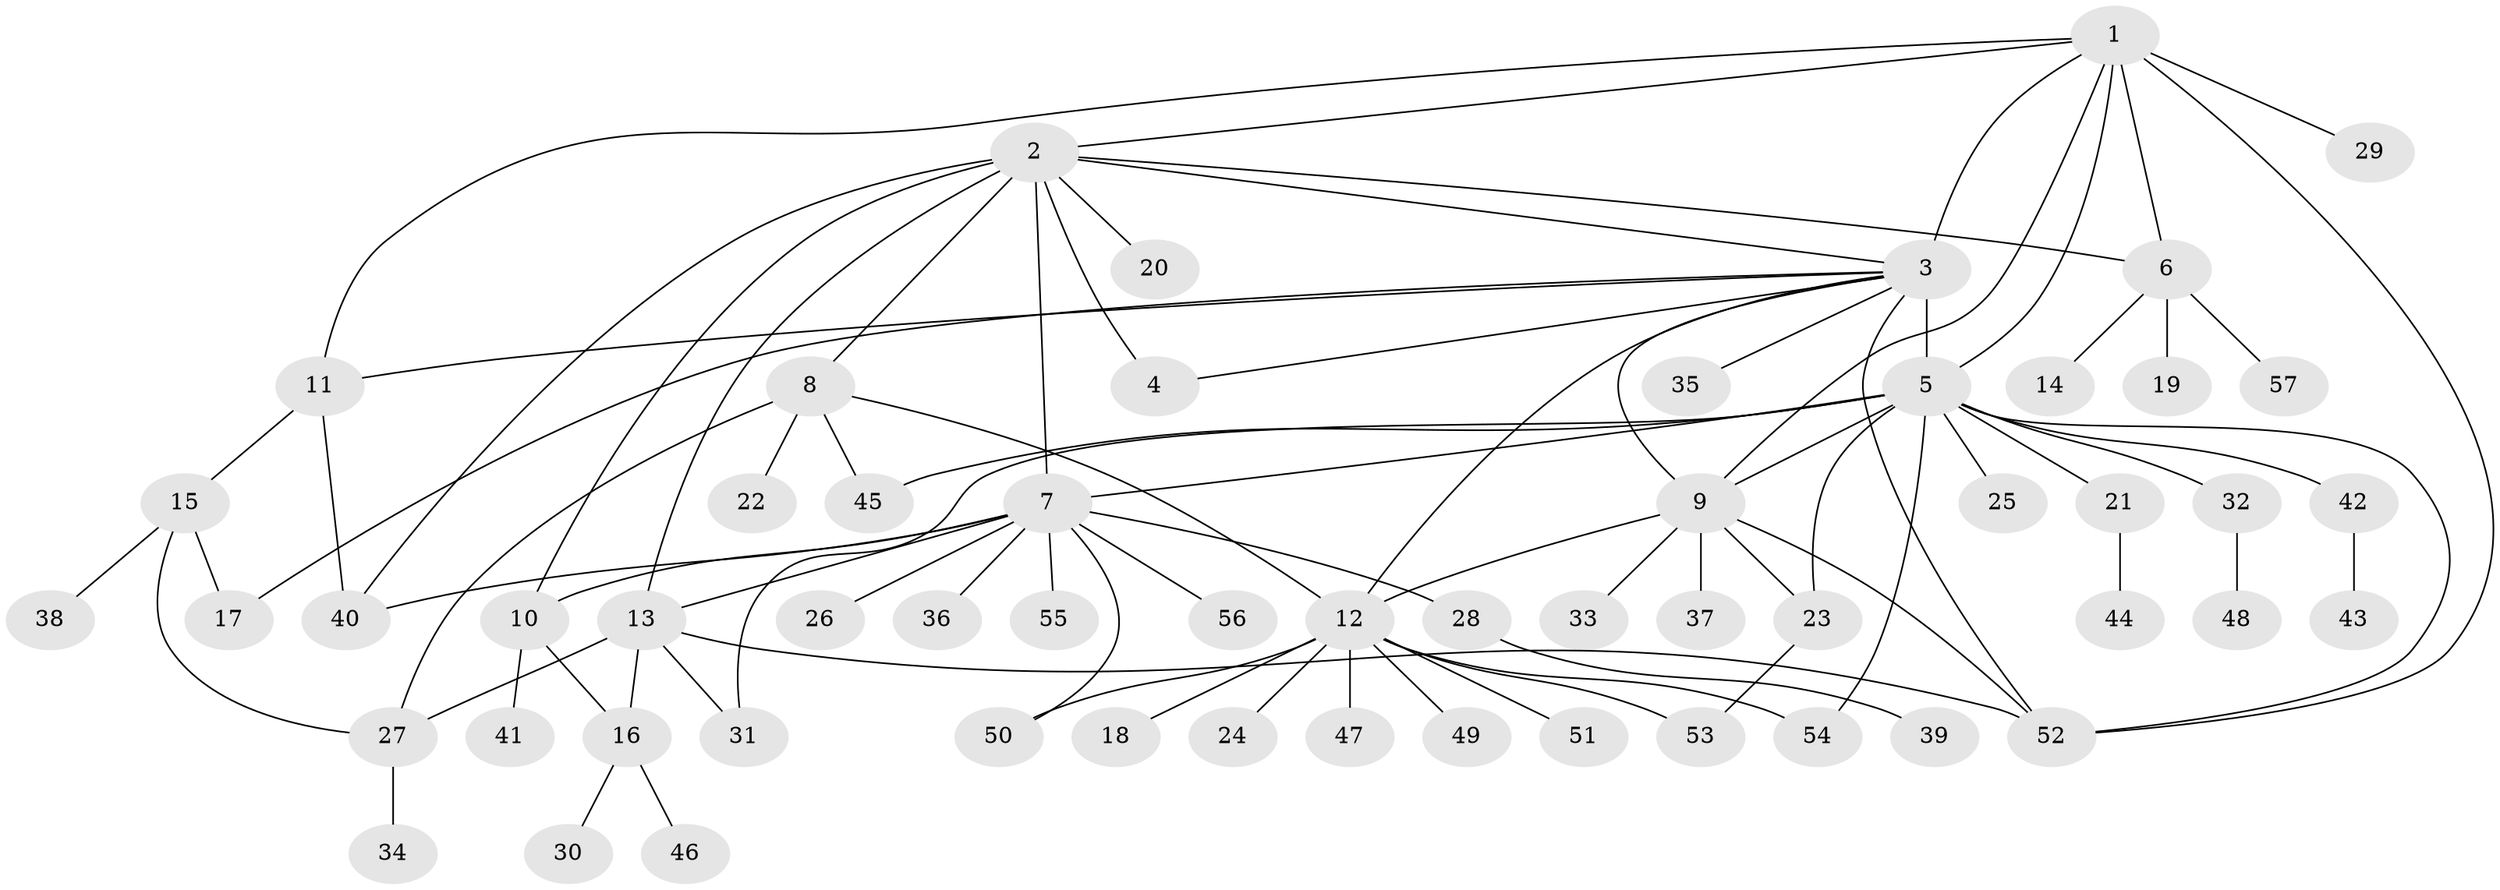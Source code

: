 // original degree distribution, {12: 0.017699115044247787, 14: 0.008849557522123894, 31: 0.008849557522123894, 2: 0.168141592920354, 1: 0.5663716814159292, 6: 0.02654867256637168, 13: 0.008849557522123894, 7: 0.008849557522123894, 10: 0.008849557522123894, 3: 0.11504424778761062, 5: 0.017699115044247787, 4: 0.02654867256637168, 8: 0.017699115044247787}
// Generated by graph-tools (version 1.1) at 2025/35/03/09/25 02:35:25]
// undirected, 57 vertices, 84 edges
graph export_dot {
graph [start="1"]
  node [color=gray90,style=filled];
  1;
  2;
  3;
  4;
  5;
  6;
  7;
  8;
  9;
  10;
  11;
  12;
  13;
  14;
  15;
  16;
  17;
  18;
  19;
  20;
  21;
  22;
  23;
  24;
  25;
  26;
  27;
  28;
  29;
  30;
  31;
  32;
  33;
  34;
  35;
  36;
  37;
  38;
  39;
  40;
  41;
  42;
  43;
  44;
  45;
  46;
  47;
  48;
  49;
  50;
  51;
  52;
  53;
  54;
  55;
  56;
  57;
  1 -- 2 [weight=1.0];
  1 -- 3 [weight=1.0];
  1 -- 5 [weight=1.0];
  1 -- 6 [weight=1.0];
  1 -- 9 [weight=1.0];
  1 -- 11 [weight=1.0];
  1 -- 29 [weight=3.0];
  1 -- 52 [weight=1.0];
  2 -- 3 [weight=1.0];
  2 -- 4 [weight=1.0];
  2 -- 6 [weight=1.0];
  2 -- 7 [weight=1.0];
  2 -- 8 [weight=1.0];
  2 -- 10 [weight=1.0];
  2 -- 13 [weight=2.0];
  2 -- 20 [weight=2.0];
  2 -- 40 [weight=1.0];
  3 -- 4 [weight=1.0];
  3 -- 5 [weight=16.0];
  3 -- 9 [weight=1.0];
  3 -- 11 [weight=1.0];
  3 -- 12 [weight=1.0];
  3 -- 17 [weight=1.0];
  3 -- 35 [weight=2.0];
  3 -- 52 [weight=1.0];
  5 -- 7 [weight=1.0];
  5 -- 9 [weight=1.0];
  5 -- 21 [weight=1.0];
  5 -- 23 [weight=1.0];
  5 -- 25 [weight=1.0];
  5 -- 31 [weight=1.0];
  5 -- 32 [weight=1.0];
  5 -- 42 [weight=1.0];
  5 -- 45 [weight=1.0];
  5 -- 52 [weight=2.0];
  5 -- 54 [weight=1.0];
  6 -- 14 [weight=1.0];
  6 -- 19 [weight=1.0];
  6 -- 57 [weight=1.0];
  7 -- 10 [weight=2.0];
  7 -- 13 [weight=1.0];
  7 -- 26 [weight=1.0];
  7 -- 28 [weight=1.0];
  7 -- 36 [weight=1.0];
  7 -- 40 [weight=1.0];
  7 -- 50 [weight=1.0];
  7 -- 55 [weight=1.0];
  7 -- 56 [weight=1.0];
  8 -- 12 [weight=1.0];
  8 -- 22 [weight=2.0];
  8 -- 27 [weight=1.0];
  8 -- 45 [weight=1.0];
  9 -- 12 [weight=1.0];
  9 -- 23 [weight=1.0];
  9 -- 33 [weight=2.0];
  9 -- 37 [weight=1.0];
  9 -- 52 [weight=1.0];
  10 -- 16 [weight=1.0];
  10 -- 41 [weight=1.0];
  11 -- 15 [weight=1.0];
  11 -- 40 [weight=1.0];
  12 -- 18 [weight=1.0];
  12 -- 24 [weight=1.0];
  12 -- 47 [weight=1.0];
  12 -- 49 [weight=1.0];
  12 -- 50 [weight=1.0];
  12 -- 51 [weight=1.0];
  12 -- 53 [weight=1.0];
  12 -- 54 [weight=1.0];
  13 -- 16 [weight=1.0];
  13 -- 27 [weight=1.0];
  13 -- 31 [weight=1.0];
  13 -- 52 [weight=2.0];
  15 -- 17 [weight=1.0];
  15 -- 27 [weight=1.0];
  15 -- 38 [weight=1.0];
  16 -- 30 [weight=1.0];
  16 -- 46 [weight=1.0];
  21 -- 44 [weight=1.0];
  23 -- 53 [weight=1.0];
  27 -- 34 [weight=2.0];
  28 -- 39 [weight=1.0];
  32 -- 48 [weight=1.0];
  42 -- 43 [weight=1.0];
}
